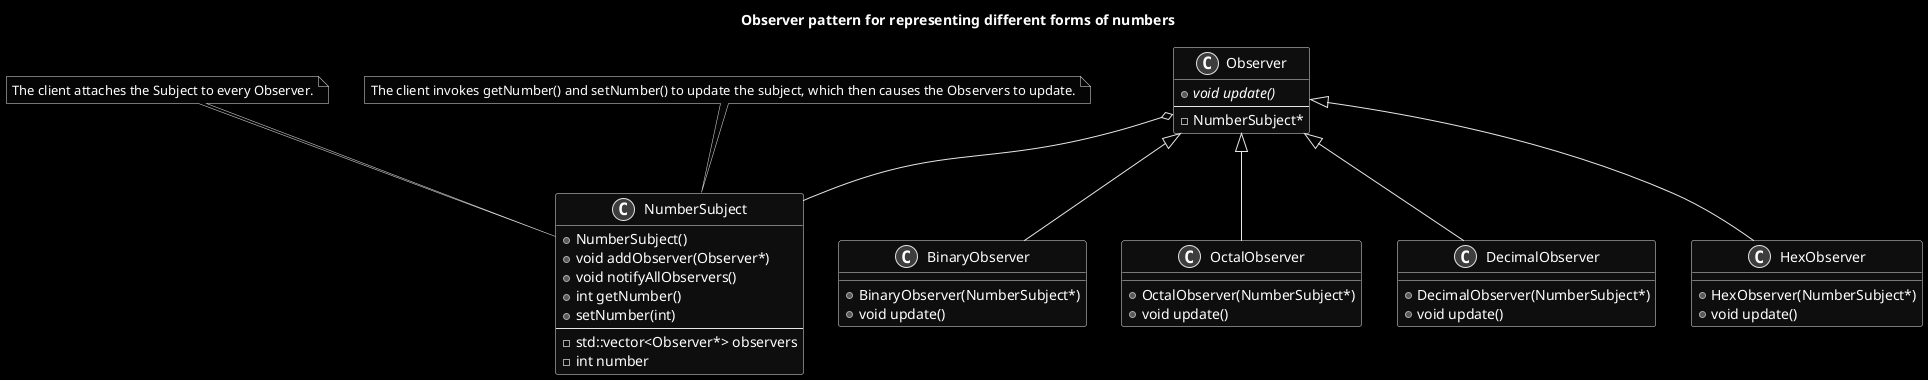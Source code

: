 @startuml ObserverPattern

skinparam Monochrome reverse

title Observer pattern for representing different forms of numbers

class NumberSubject
{
  + NumberSubject()
  + void addObserver(Observer*)
  + void notifyAllObservers()
  + int getNumber()
  + setNumber(int)
  --
  - std::vector<Observer*> observers
  - int number
}

class Observer
{
  + {abstract} void update()
  --
  - NumberSubject*
}

class BinaryObserver
{
  + BinaryObserver(NumberSubject*)
  + void update()
}

class OctalObserver
{
  + OctalObserver(NumberSubject*)
  + void update()
}

class DecimalObserver
{
  + DecimalObserver(NumberSubject*)
  + void update()
}

class HexObserver
{
  + HexObserver(NumberSubject*)
  + void update()
}

note top of NumberSubject : The client attaches the Subject to every Observer.
note top of NumberSubject : The client invokes getNumber() and setNumber() \
to update the subject, which then causes the Observers to update.

Observer <|-- BinaryObserver
Observer <|-- OctalObserver
Observer <|-- DecimalObserver
Observer <|-- HexObserver
Observer o-- NumberSubject

@enduml

